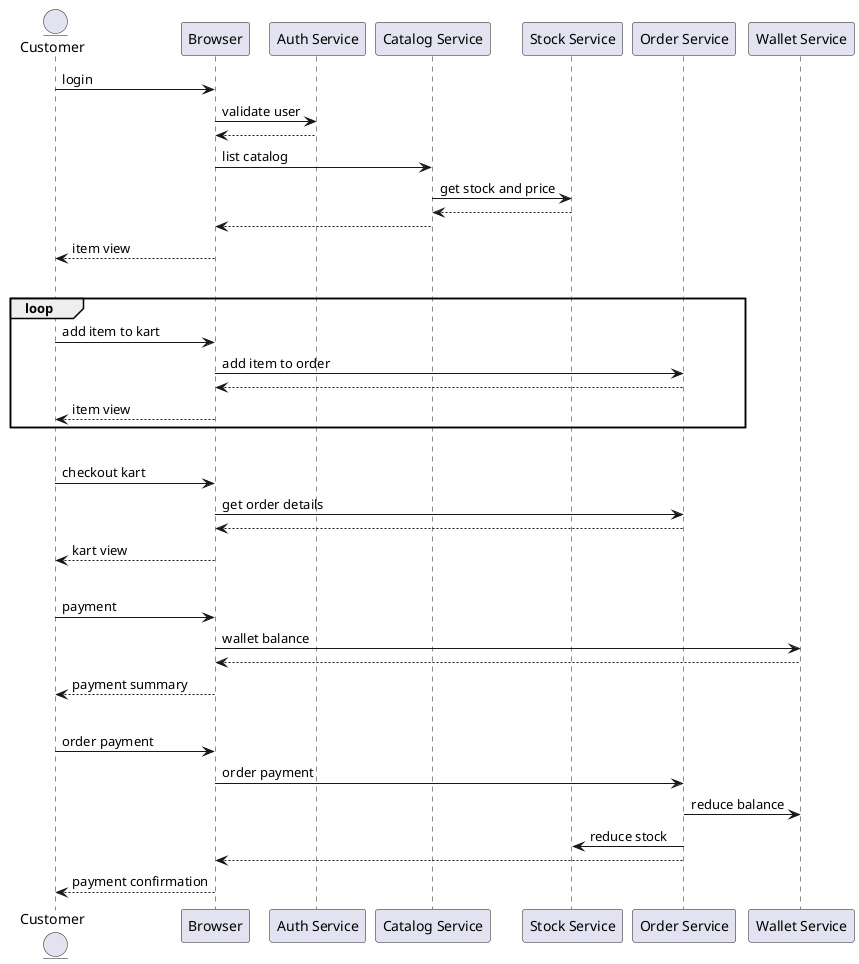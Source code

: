 @startuml

entity Customer as customer

participant Browser as browser
participant "Auth Service" as auth 
participant "Catalog Service" as catalog
participant "Stock Service" as stock
participant "Order Service" as order
participant "Wallet Service" as wallet

customer -> browser : login
browser -> auth : validate user
browser <-- auth
browser -> catalog : list catalog
catalog -> stock : get stock and price
catalog <-- stock
browser <-- catalog
customer <-- browser : item view
|||
loop
customer -> browser : add item to kart
browser -> order : add item to order
browser <-- order
customer <-- browser : item view
end
|||
customer -> browser : checkout kart
browser -> order : get order details
browser <-- order
customer <-- browser : kart view
|||
customer -> browser : payment
browser -> wallet : wallet balance
browser <-- wallet
customer <-- browser : payment summary
|||
customer -> browser : order payment
browser -> order : order payment
order -> wallet : reduce balance
order -> stock : reduce stock
browser <-- order
customer <-- browser : payment confirmation

@enduml
